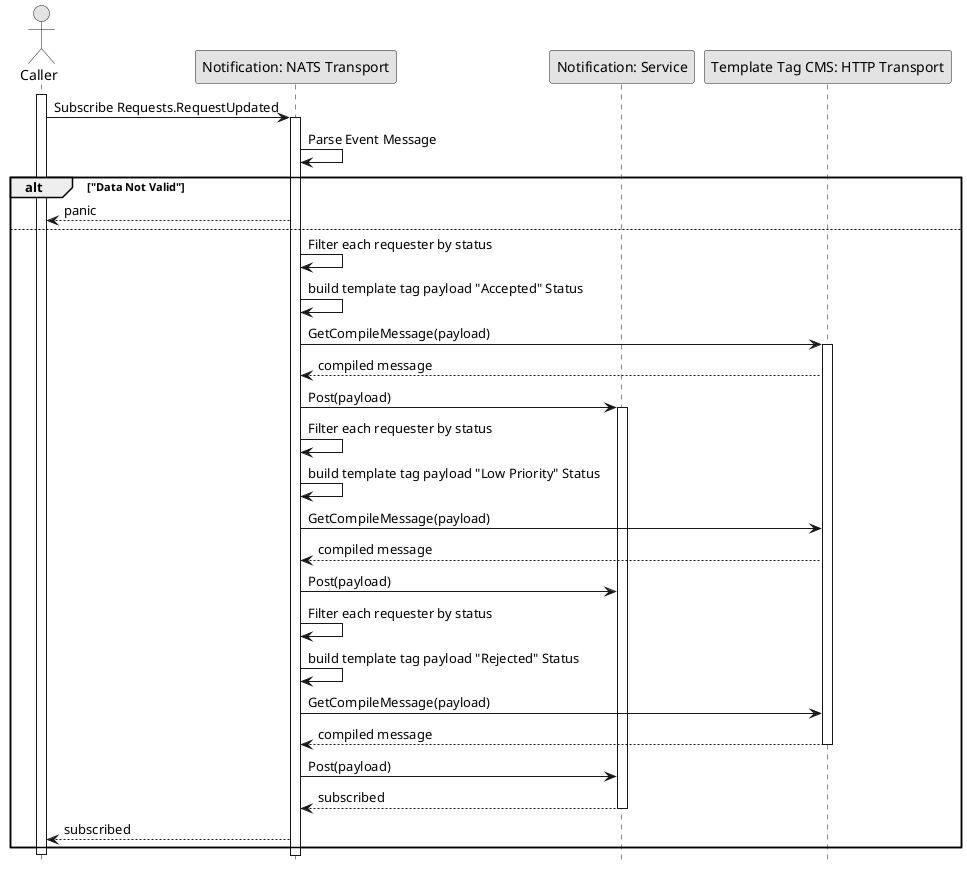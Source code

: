 @startuml NOTIFICATION_SubscribeCommitRequest

skinparam Monochrome true
skinparam Shadowing false
hide footbox

actor "Caller" as Caller
participant "Notification: NATS Transport" as NotificationNATSTransport
participant "Notification: Service" as NotificationService
participant "Template Tag CMS: HTTP Transport" as TTCMSHTTPTransport

activate Caller

Caller->NotificationNATSTransport: Subscribe Requests.RequestUpdated
activate NotificationNATSTransport
NotificationNATSTransport->NotificationNATSTransport: Parse Event Message

alt "Data Not Valid"
    NotificationNATSTransport-->Caller: panic
else
    NotificationNATSTransport->NotificationNATSTransport: Filter each requester by status
    NotificationNATSTransport->NotificationNATSTransport: build template tag payload "Accepted" Status
    NotificationNATSTransport->TTCMSHTTPTransport: GetCompileMessage(payload)
    activate TTCMSHTTPTransport
    TTCMSHTTPTransport-->NotificationNATSTransport: compiled message
    NotificationNATSTransport->NotificationService: Post(payload)
    activate NotificationService

    NotificationNATSTransport->NotificationNATSTransport: Filter each requester by status
    NotificationNATSTransport->NotificationNATSTransport: build template tag payload "Low Priority" Status
    NotificationNATSTransport->TTCMSHTTPTransport: GetCompileMessage(payload)
    TTCMSHTTPTransport-->NotificationNATSTransport: compiled message
    NotificationNATSTransport->NotificationService: Post(payload)

    NotificationNATSTransport->NotificationNATSTransport: Filter each requester by status
    NotificationNATSTransport->NotificationNATSTransport: build template tag payload "Rejected" Status
    NotificationNATSTransport->TTCMSHTTPTransport: GetCompileMessage(payload)
    TTCMSHTTPTransport-->NotificationNATSTransport: compiled message
    deactivate TTCMSHTTPTransport
    NotificationNATSTransport->NotificationService: Post(payload)
    
    NotificationService-->NotificationNATSTransport: subscribed
    deactivate NotificationService
    NotificationNATSTransport-->Caller: subscribed
end

deactivate Caller

@enduml